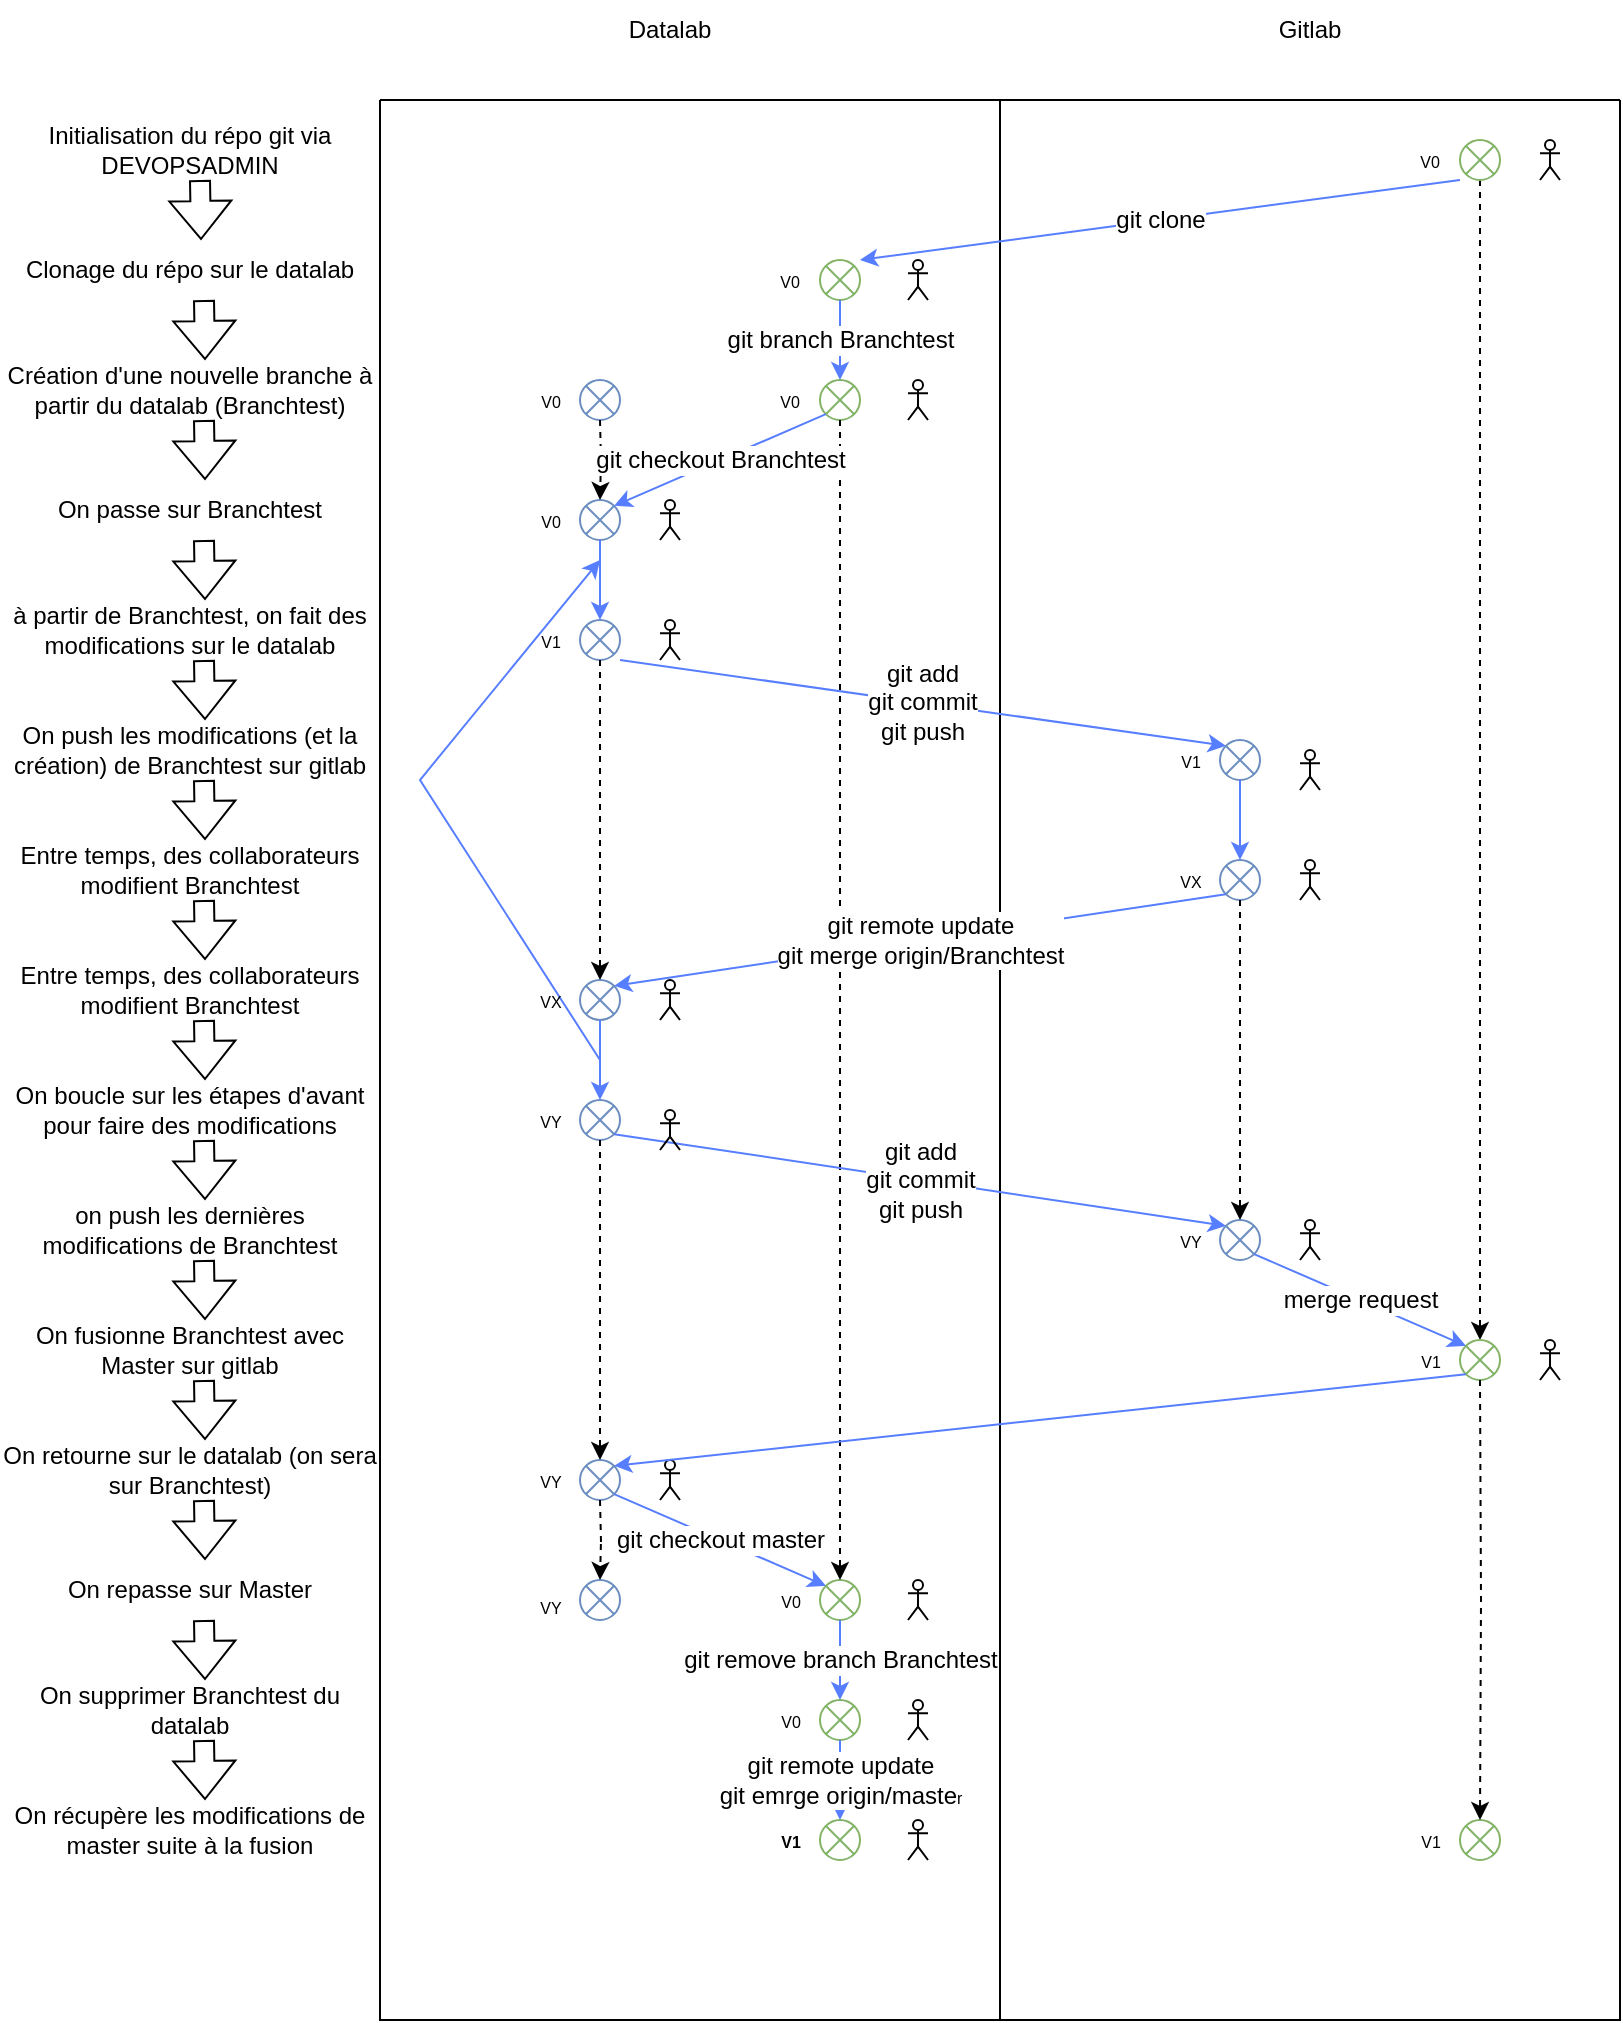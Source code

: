 <mxfile version="20.3.6" type="github">
  <diagram id="nAuwUsPzhKM0GsfRYQqk" name="Page-1">
    <mxGraphModel dx="1422" dy="762" grid="1" gridSize="10" guides="1" tooltips="1" connect="1" arrows="1" fold="1" page="1" pageScale="1" pageWidth="827" pageHeight="1169" math="0" shadow="0">
      <root>
        <mxCell id="0" />
        <mxCell id="1" parent="0" />
        <mxCell id="7mzZi2HHNZOIRyizlRB2-161" style="edgeStyle=orthogonalEdgeStyle;rounded=0;orthogonalLoop=1;jettySize=auto;html=1;exitX=0.5;exitY=1;exitDx=0;exitDy=0;entryX=0.5;entryY=0;entryDx=0;entryDy=0;strokeColor=default;fontSize=12;dashed=1;" parent="1" source="7mzZi2HHNZOIRyizlRB2-1" target="7mzZi2HHNZOIRyizlRB2-22" edge="1">
          <mxGeometry relative="1" as="geometry" />
        </mxCell>
        <mxCell id="7mzZi2HHNZOIRyizlRB2-1" value="" style="shape=sumEllipse;perimeter=ellipsePerimeter;whiteSpace=wrap;html=1;backgroundOutline=1;fillColor=none;strokeColor=#82b366;" parent="1" vertex="1">
          <mxGeometry x="730" y="80" width="20" height="20" as="geometry" />
        </mxCell>
        <mxCell id="7mzZi2HHNZOIRyizlRB2-22" value="" style="shape=sumEllipse;perimeter=ellipsePerimeter;whiteSpace=wrap;html=1;backgroundOutline=1;fillColor=none;strokeColor=#82b366;" parent="1" vertex="1">
          <mxGeometry x="730" y="680" width="20" height="20" as="geometry" />
        </mxCell>
        <mxCell id="7mzZi2HHNZOIRyizlRB2-26" value="" style="shape=sumEllipse;perimeter=ellipsePerimeter;whiteSpace=wrap;html=1;backgroundOutline=1;fillColor=none;strokeColor=#82b366;" parent="1" vertex="1">
          <mxGeometry x="730" y="920" width="20" height="20" as="geometry" />
        </mxCell>
        <mxCell id="7mzZi2HHNZOIRyizlRB2-38" value="" style="shape=sumEllipse;perimeter=ellipsePerimeter;whiteSpace=wrap;html=1;backgroundOutline=1;fillColor=none;strokeColor=#82b366;" parent="1" vertex="1">
          <mxGeometry x="410" y="200" width="20" height="20" as="geometry" />
        </mxCell>
        <mxCell id="7mzZi2HHNZOIRyizlRB2-39" value="" style="shape=sumEllipse;perimeter=ellipsePerimeter;whiteSpace=wrap;html=1;backgroundOutline=1;fillColor=none;strokeColor=#82b366;" parent="1" vertex="1">
          <mxGeometry x="410" y="140" width="20" height="20" as="geometry" />
        </mxCell>
        <mxCell id="7mzZi2HHNZOIRyizlRB2-45" value="" style="shape=sumEllipse;perimeter=ellipsePerimeter;whiteSpace=wrap;html=1;backgroundOutline=1;fillColor=none;strokeColor=#82b366;" parent="1" vertex="1">
          <mxGeometry x="410" y="860" width="20" height="20" as="geometry" />
        </mxCell>
        <mxCell id="7mzZi2HHNZOIRyizlRB2-49" value="" style="shape=sumEllipse;perimeter=ellipsePerimeter;whiteSpace=wrap;html=1;backgroundOutline=1;fillColor=none;strokeColor=#82b366;" parent="1" vertex="1">
          <mxGeometry x="410" y="800" width="20" height="20" as="geometry" />
        </mxCell>
        <mxCell id="7mzZi2HHNZOIRyizlRB2-50" value="" style="shape=sumEllipse;perimeter=ellipsePerimeter;whiteSpace=wrap;html=1;backgroundOutline=1;fillColor=none;strokeColor=#82b366;" parent="1" vertex="1">
          <mxGeometry x="410" y="920" width="20" height="20" as="geometry" />
        </mxCell>
        <mxCell id="7mzZi2HHNZOIRyizlRB2-58" value="" style="shape=sumEllipse;perimeter=ellipsePerimeter;whiteSpace=wrap;html=1;backgroundOutline=1;fillColor=none;strokeColor=#6c8ebf;" parent="1" vertex="1">
          <mxGeometry x="610" y="440" width="20" height="20" as="geometry" />
        </mxCell>
        <mxCell id="7mzZi2HHNZOIRyizlRB2-59" value="" style="shape=sumEllipse;perimeter=ellipsePerimeter;whiteSpace=wrap;html=1;backgroundOutline=1;fillColor=none;strokeColor=#6c8ebf;" parent="1" vertex="1">
          <mxGeometry x="610" y="380" width="20" height="20" as="geometry" />
        </mxCell>
        <mxCell id="7mzZi2HHNZOIRyizlRB2-64" value="" style="shape=sumEllipse;perimeter=ellipsePerimeter;whiteSpace=wrap;html=1;backgroundOutline=1;fillColor=none;strokeColor=#6c8ebf;" parent="1" vertex="1">
          <mxGeometry x="610" y="620" width="20" height="20" as="geometry" />
        </mxCell>
        <mxCell id="7mzZi2HHNZOIRyizlRB2-70" value="" style="shape=sumEllipse;perimeter=ellipsePerimeter;whiteSpace=wrap;html=1;backgroundOutline=1;fillColor=none;strokeColor=#6c8ebf;" parent="1" vertex="1">
          <mxGeometry x="290" y="200" width="20" height="20" as="geometry" />
        </mxCell>
        <mxCell id="7mzZi2HHNZOIRyizlRB2-72" value="" style="shape=sumEllipse;perimeter=ellipsePerimeter;whiteSpace=wrap;html=1;backgroundOutline=1;fillColor=none;strokeColor=#6c8ebf;" parent="1" vertex="1">
          <mxGeometry x="290" y="260" width="20" height="20" as="geometry" />
        </mxCell>
        <mxCell id="7mzZi2HHNZOIRyizlRB2-73" value="" style="shape=sumEllipse;perimeter=ellipsePerimeter;whiteSpace=wrap;html=1;backgroundOutline=1;fillColor=none;strokeColor=#6c8ebf;" parent="1" vertex="1">
          <mxGeometry x="290" y="500" width="20" height="20" as="geometry" />
        </mxCell>
        <mxCell id="7mzZi2HHNZOIRyizlRB2-76" value="" style="shape=sumEllipse;perimeter=ellipsePerimeter;whiteSpace=wrap;html=1;backgroundOutline=1;fillColor=none;strokeColor=#6c8ebf;" parent="1" vertex="1">
          <mxGeometry x="290" y="320" width="20" height="20" as="geometry" />
        </mxCell>
        <mxCell id="7mzZi2HHNZOIRyizlRB2-78" value="" style="shape=sumEllipse;perimeter=ellipsePerimeter;whiteSpace=wrap;html=1;backgroundOutline=1;fillColor=none;strokeColor=#6c8ebf;" parent="1" vertex="1">
          <mxGeometry x="290" y="740" width="20" height="20" as="geometry" />
        </mxCell>
        <mxCell id="7mzZi2HHNZOIRyizlRB2-81" value="" style="shape=sumEllipse;perimeter=ellipsePerimeter;whiteSpace=wrap;html=1;backgroundOutline=1;fillColor=none;strokeColor=#6c8ebf;" parent="1" vertex="1">
          <mxGeometry x="290" y="800" width="20" height="20" as="geometry" />
        </mxCell>
        <mxCell id="7mzZi2HHNZOIRyizlRB2-84" value="" style="shape=sumEllipse;perimeter=ellipsePerimeter;whiteSpace=wrap;html=1;backgroundOutline=1;fillColor=none;strokeColor=#6c8ebf;" parent="1" vertex="1">
          <mxGeometry x="290" y="560" width="20" height="20" as="geometry" />
        </mxCell>
        <mxCell id="7mzZi2HHNZOIRyizlRB2-85" value="" style="swimlane;startSize=0;fillColor=none;" parent="1" vertex="1">
          <mxGeometry x="190" y="60" width="310" height="960" as="geometry" />
        </mxCell>
        <mxCell id="7mzZi2HHNZOIRyizlRB2-89" value="&lt;font style=&quot;font-size: 8px;&quot;&gt;V0&lt;/font&gt;" style="text;html=1;strokeColor=none;fillColor=none;align=center;verticalAlign=middle;whiteSpace=wrap;rounded=0;" parent="7mzZi2HHNZOIRyizlRB2-85" vertex="1">
          <mxGeometry x="200" y="85" width="10" height="10" as="geometry" />
        </mxCell>
        <mxCell id="7mzZi2HHNZOIRyizlRB2-103" value="&lt;font style=&quot;font-size: 8px;&quot;&gt;V0&lt;/font&gt;" style="text;html=1;strokeColor=none;fillColor=none;align=center;verticalAlign=middle;rounded=0;spacing=1;" parent="7mzZi2HHNZOIRyizlRB2-85" vertex="1">
          <mxGeometry x="80" y="145" width="10" height="10" as="geometry" />
        </mxCell>
        <mxCell id="7mzZi2HHNZOIRyizlRB2-114" value="" style="shape=umlActor;verticalLabelPosition=bottom;verticalAlign=top;html=1;outlineConnect=0;fontSize=12;fillColor=none;" parent="7mzZi2HHNZOIRyizlRB2-85" vertex="1">
          <mxGeometry x="264" y="80" width="10" height="20" as="geometry" />
        </mxCell>
        <mxCell id="7mzZi2HHNZOIRyizlRB2-117" value="&lt;font style=&quot;font-size: 8px;&quot;&gt;V0&lt;/font&gt;" style="text;html=1;strokeColor=none;fillColor=none;align=center;verticalAlign=middle;whiteSpace=wrap;rounded=0;" parent="7mzZi2HHNZOIRyizlRB2-85" vertex="1">
          <mxGeometry x="200" y="145" width="10" height="10" as="geometry" />
        </mxCell>
        <mxCell id="7mzZi2HHNZOIRyizlRB2-118" value="" style="shape=umlActor;verticalLabelPosition=bottom;verticalAlign=top;html=1;outlineConnect=0;fontSize=12;fillColor=none;" parent="7mzZi2HHNZOIRyizlRB2-85" vertex="1">
          <mxGeometry x="264" y="140" width="10" height="20" as="geometry" />
        </mxCell>
        <mxCell id="7mzZi2HHNZOIRyizlRB2-120" value="&lt;font style=&quot;font-size: 8px;&quot;&gt;V0&lt;/font&gt;" style="text;html=1;strokeColor=none;fillColor=none;align=center;verticalAlign=middle;rounded=0;spacing=1;" parent="7mzZi2HHNZOIRyizlRB2-85" vertex="1">
          <mxGeometry x="80" y="205" width="10" height="10" as="geometry" />
        </mxCell>
        <mxCell id="7mzZi2HHNZOIRyizlRB2-122" value="" style="shape=umlActor;verticalLabelPosition=bottom;verticalAlign=top;html=1;outlineConnect=0;fontSize=12;fillColor=none;" parent="7mzZi2HHNZOIRyizlRB2-85" vertex="1">
          <mxGeometry x="140" y="200" width="10" height="20" as="geometry" />
        </mxCell>
        <mxCell id="7mzZi2HHNZOIRyizlRB2-123" value="" style="shape=umlActor;verticalLabelPosition=bottom;verticalAlign=top;html=1;outlineConnect=0;fontSize=12;fillColor=none;" parent="7mzZi2HHNZOIRyizlRB2-85" vertex="1">
          <mxGeometry x="140" y="260" width="10" height="20" as="geometry" />
        </mxCell>
        <mxCell id="7mzZi2HHNZOIRyizlRB2-125" value="&lt;font style=&quot;font-size: 8px;&quot;&gt;V1&lt;br&gt;&lt;/font&gt;" style="text;html=1;strokeColor=none;fillColor=none;align=center;verticalAlign=middle;rounded=0;spacing=1;" parent="7mzZi2HHNZOIRyizlRB2-85" vertex="1">
          <mxGeometry x="80" y="265" width="10" height="10" as="geometry" />
        </mxCell>
        <mxCell id="7mzZi2HHNZOIRyizlRB2-131" value="&lt;font style=&quot;font-size: 12px;&quot;&gt;&lt;br&gt;&lt;/font&gt;" style="endArrow=classic;html=1;rounded=0;fontSize=8;fillColor=#dae8fc;strokeColor=#577EFF;startArrow=none;" parent="7mzZi2HHNZOIRyizlRB2-85" edge="1">
          <mxGeometry x="0.083" y="70" relative="1" as="geometry">
            <mxPoint x="110" y="480" as="sourcePoint" />
            <mxPoint x="110" y="230" as="targetPoint" />
            <Array as="points">
              <mxPoint x="20" y="340" />
            </Array>
            <mxPoint as="offset" />
          </mxGeometry>
        </mxCell>
        <mxCell id="7mzZi2HHNZOIRyizlRB2-142" value="" style="shape=umlActor;verticalLabelPosition=bottom;verticalAlign=top;html=1;outlineConnect=0;fontSize=12;fillColor=none;" parent="7mzZi2HHNZOIRyizlRB2-85" vertex="1">
          <mxGeometry x="140" y="440" width="10" height="20" as="geometry" />
        </mxCell>
        <mxCell id="7mzZi2HHNZOIRyizlRB2-147" value="" style="shape=umlActor;verticalLabelPosition=bottom;verticalAlign=top;html=1;outlineConnect=0;fontSize=12;fillColor=none;" parent="7mzZi2HHNZOIRyizlRB2-85" vertex="1">
          <mxGeometry x="140" y="680" width="10" height="20" as="geometry" />
        </mxCell>
        <mxCell id="7mzZi2HHNZOIRyizlRB2-146" value="" style="shape=umlActor;verticalLabelPosition=bottom;verticalAlign=top;html=1;outlineConnect=0;fontSize=12;fillColor=none;" parent="7mzZi2HHNZOIRyizlRB2-85" vertex="1">
          <mxGeometry x="264" y="740" width="10" height="20" as="geometry" />
        </mxCell>
        <mxCell id="7mzZi2HHNZOIRyizlRB2-149" value="" style="shape=umlActor;verticalLabelPosition=bottom;verticalAlign=top;html=1;outlineConnect=0;fontSize=12;fillColor=none;" parent="7mzZi2HHNZOIRyizlRB2-85" vertex="1">
          <mxGeometry x="264" y="800" width="10" height="20" as="geometry" />
        </mxCell>
        <mxCell id="7mzZi2HHNZOIRyizlRB2-148" value="" style="shape=umlActor;verticalLabelPosition=bottom;verticalAlign=top;html=1;outlineConnect=0;fontSize=12;fillColor=none;" parent="7mzZi2HHNZOIRyizlRB2-85" vertex="1">
          <mxGeometry x="264" y="860" width="10" height="20" as="geometry" />
        </mxCell>
        <mxCell id="7mzZi2HHNZOIRyizlRB2-151" value="&lt;font style=&quot;font-size: 8px;&quot;&gt;VX&lt;br&gt;&lt;/font&gt;" style="text;html=1;strokeColor=none;fillColor=none;align=center;verticalAlign=middle;rounded=0;spacing=1;" parent="7mzZi2HHNZOIRyizlRB2-85" vertex="1">
          <mxGeometry x="80" y="445" width="10" height="10" as="geometry" />
        </mxCell>
        <mxCell id="7mzZi2HHNZOIRyizlRB2-153" value="&lt;font style=&quot;font-size: 8px;&quot;&gt;VY&lt;br&gt;&lt;/font&gt;" style="text;html=1;strokeColor=none;fillColor=none;align=center;verticalAlign=middle;rounded=0;spacing=1;" parent="7mzZi2HHNZOIRyizlRB2-85" vertex="1">
          <mxGeometry x="80" y="505" width="10" height="10" as="geometry" />
        </mxCell>
        <mxCell id="7mzZi2HHNZOIRyizlRB2-155" value="&lt;font style=&quot;font-size: 8px;&quot;&gt;VY&lt;br&gt;&lt;/font&gt;" style="text;html=1;strokeColor=none;fillColor=none;align=center;verticalAlign=middle;rounded=0;spacing=1;" parent="7mzZi2HHNZOIRyizlRB2-85" vertex="1">
          <mxGeometry x="80" y="685" width="10" height="10" as="geometry" />
        </mxCell>
        <mxCell id="7mzZi2HHNZOIRyizlRB2-157" value="&lt;font style=&quot;font-size: 8px;&quot;&gt;V0&lt;span style=&quot;color: rgba(0, 0, 0, 0); font-family: monospace; font-size: 0px; text-align: start;&quot;&gt;%3CmxGraphModel%3E%3Croot%3E%3CmxCell%20id%3D%220%22%2F%3E%3CmxCell%20id%3D%221%22%20parent%3D%220%22%2F%3E%3CmxCell%20id%3D%222%22%20value%3D%22%26lt%3Bfont%20style%3D%26quot%3Bfont-size%3A%208px%3B%26quot%3B%26gt%3BVY%26lt%3Bbr%26gt%3B%26lt%3B%2Ffont%26gt%3B%22%20style%3D%22text%3Bhtml%3D1%3BstrokeColor%3Dnone%3BfillColor%3Dnone%3Balign%3Dcenter%3BverticalAlign%3Dmiddle%3Brounded%3D0%3Bspacing%3D1%3B%22%20vertex%3D%221%22%20parent%3D%221%22%3E%3CmxGeometry%20x%3D%22220%22%20y%3D%22745%22%20width%3D%2210%22%20height%3D%2210%22%20as%3D%22geometry%22%2F%3E%3C%2FmxCell%3E%3C%2Froot%3E%3C%2FmxGraphModel%3E&lt;/span&gt;&lt;br&gt;&lt;/font&gt;" style="text;html=1;strokeColor=none;fillColor=none;align=center;verticalAlign=middle;rounded=0;spacing=1;" parent="7mzZi2HHNZOIRyizlRB2-85" vertex="1">
          <mxGeometry x="200" y="745" width="10" height="10" as="geometry" />
        </mxCell>
        <mxCell id="7mzZi2HHNZOIRyizlRB2-158" value="&lt;font style=&quot;font-size: 8px;&quot;&gt;V0&lt;span style=&quot;color: rgba(0, 0, 0, 0); font-family: monospace; font-size: 0px; text-align: start;&quot;&gt;%3CmxGraphModel%3E%3Croot%3E%3CmxCell%20id%3D%220%22%2F%3E%3CmxCell%20id%3D%221%22%20parent%3D%220%22%2F%3E%3CmxCell%20id%3D%222%22%20value%3D%22%26lt%3Bfont%20style%3D%26quot%3Bfont-size%3A%208px%3B%26quot%3B%26gt%3BVY%26lt%3Bbr%26gt%3B%26lt%3B%2Ffont%26gt%3B%22%20style%3D%22text%3Bhtml%3D1%3BstrokeColor%3Dnone%3BfillColor%3Dnone%3Balign%3Dcenter%3BverticalAlign%3Dmiddle%3Brounded%3D0%3Bspacing%3D1%3B%22%20vertex%3D%221%22%20parent%3D%221%22%3E%3CmxGeometry%20x%3D%22220%22%20y%3D%22745%22%20width%3D%2210%22%20height%3D%2210%22%20as%3D%22geometry%22%2F%3E%3C%2FmxCell%3E%3C%2Froot%3E%3C%2FmxGraphModel%3E&lt;/span&gt;&lt;br&gt;&lt;/font&gt;" style="text;html=1;strokeColor=none;fillColor=none;align=center;verticalAlign=middle;rounded=0;spacing=1;" parent="7mzZi2HHNZOIRyizlRB2-85" vertex="1">
          <mxGeometry x="200" y="805" width="10" height="10" as="geometry" />
        </mxCell>
        <mxCell id="7mzZi2HHNZOIRyizlRB2-159" value="&lt;font style=&quot;font-size: 8px;&quot;&gt;V1&lt;br&gt;&lt;/font&gt;" style="text;html=1;strokeColor=none;fillColor=none;align=center;verticalAlign=middle;rounded=0;spacing=1;fontStyle=1" parent="7mzZi2HHNZOIRyizlRB2-85" vertex="1">
          <mxGeometry x="200" y="865" width="10" height="10" as="geometry" />
        </mxCell>
        <mxCell id="7mzZi2HHNZOIRyizlRB2-163" style="edgeStyle=orthogonalEdgeStyle;rounded=0;orthogonalLoop=1;jettySize=auto;html=1;exitX=0.5;exitY=1;exitDx=0;exitDy=0;entryX=0.5;entryY=0;entryDx=0;entryDy=0;strokeColor=default;fontSize=12;dashed=1;" parent="7mzZi2HHNZOIRyizlRB2-85" edge="1">
          <mxGeometry relative="1" as="geometry">
            <mxPoint x="230" y="160" as="sourcePoint" />
            <mxPoint x="230" y="740" as="targetPoint" />
          </mxGeometry>
        </mxCell>
        <mxCell id="7mzZi2HHNZOIRyizlRB2-165" style="edgeStyle=orthogonalEdgeStyle;rounded=0;orthogonalLoop=1;jettySize=auto;html=1;exitX=0.5;exitY=1;exitDx=0;exitDy=0;strokeColor=default;fontSize=12;dashed=1;" parent="7mzZi2HHNZOIRyizlRB2-85" edge="1">
          <mxGeometry relative="1" as="geometry">
            <mxPoint x="110" y="160" as="sourcePoint" />
            <mxPoint x="110" y="200" as="targetPoint" />
          </mxGeometry>
        </mxCell>
        <mxCell id="7mzZi2HHNZOIRyizlRB2-166" style="edgeStyle=orthogonalEdgeStyle;rounded=0;orthogonalLoop=1;jettySize=auto;html=1;exitX=0.5;exitY=1;exitDx=0;exitDy=0;strokeColor=default;fontSize=12;dashed=1;" parent="7mzZi2HHNZOIRyizlRB2-85" edge="1">
          <mxGeometry relative="1" as="geometry">
            <mxPoint x="110" y="280" as="sourcePoint" />
            <mxPoint x="110" y="440" as="targetPoint" />
          </mxGeometry>
        </mxCell>
        <mxCell id="7mzZi2HHNZOIRyizlRB2-167" style="edgeStyle=orthogonalEdgeStyle;rounded=0;orthogonalLoop=1;jettySize=auto;html=1;exitX=0.5;exitY=1;exitDx=0;exitDy=0;strokeColor=default;fontSize=12;dashed=1;" parent="7mzZi2HHNZOIRyizlRB2-85" edge="1">
          <mxGeometry relative="1" as="geometry">
            <mxPoint x="110" y="520" as="sourcePoint" />
            <mxPoint x="110" y="680" as="targetPoint" />
          </mxGeometry>
        </mxCell>
        <mxCell id="7mzZi2HHNZOIRyizlRB2-169" style="edgeStyle=orthogonalEdgeStyle;rounded=0;orthogonalLoop=1;jettySize=auto;html=1;exitX=0.5;exitY=1;exitDx=0;exitDy=0;strokeColor=default;fontSize=12;dashed=1;" parent="7mzZi2HHNZOIRyizlRB2-85" edge="1">
          <mxGeometry relative="1" as="geometry">
            <mxPoint x="110" y="700" as="sourcePoint" />
            <mxPoint x="110" y="740" as="targetPoint" />
          </mxGeometry>
        </mxCell>
        <mxCell id="7mzZi2HHNZOIRyizlRB2-171" value="&lt;font style=&quot;font-size: 8px;&quot;&gt;VY&lt;br&gt;&lt;/font&gt;" style="text;html=1;strokeColor=none;fillColor=none;align=center;verticalAlign=middle;rounded=0;spacing=1;" parent="7mzZi2HHNZOIRyizlRB2-85" vertex="1">
          <mxGeometry x="80" y="745" width="10" height="15" as="geometry" />
        </mxCell>
        <mxCell id="7mzZi2HHNZOIRyizlRB2-86" value="" style="swimlane;startSize=0;fillColor=none;" parent="1" vertex="1">
          <mxGeometry x="500" y="60" width="310" height="960" as="geometry" />
        </mxCell>
        <mxCell id="7mzZi2HHNZOIRyizlRB2-90" value="&lt;font style=&quot;font-size: 8px;&quot;&gt;V0&lt;/font&gt;" style="text;html=1;strokeColor=none;fillColor=none;align=center;verticalAlign=middle;whiteSpace=wrap;rounded=0;" parent="7mzZi2HHNZOIRyizlRB2-86" vertex="1">
          <mxGeometry x="210" y="25" width="10" height="10" as="geometry" />
        </mxCell>
        <mxCell id="7mzZi2HHNZOIRyizlRB2-113" value="" style="shape=umlActor;verticalLabelPosition=bottom;verticalAlign=top;html=1;outlineConnect=0;fontSize=12;fillColor=none;" parent="7mzZi2HHNZOIRyizlRB2-86" vertex="1">
          <mxGeometry x="270" y="20" width="10" height="20" as="geometry" />
        </mxCell>
        <mxCell id="7mzZi2HHNZOIRyizlRB2-126" value="&lt;font style=&quot;font-size: 8px;&quot;&gt;V1&lt;br&gt;&lt;/font&gt;" style="text;html=1;strokeColor=none;fillColor=none;align=center;verticalAlign=middle;rounded=0;spacing=1;" parent="7mzZi2HHNZOIRyizlRB2-86" vertex="1">
          <mxGeometry x="90" y="325" width="10" height="10" as="geometry" />
        </mxCell>
        <mxCell id="7mzZi2HHNZOIRyizlRB2-140" value="" style="shape=umlActor;verticalLabelPosition=bottom;verticalAlign=top;html=1;outlineConnect=0;fontSize=12;fillColor=none;" parent="7mzZi2HHNZOIRyizlRB2-86" vertex="1">
          <mxGeometry x="150" y="325" width="10" height="20" as="geometry" />
        </mxCell>
        <mxCell id="7mzZi2HHNZOIRyizlRB2-139" value="" style="shape=umlActor;verticalLabelPosition=bottom;verticalAlign=top;html=1;outlineConnect=0;fontSize=12;fillColor=none;" parent="7mzZi2HHNZOIRyizlRB2-86" vertex="1">
          <mxGeometry x="150" y="380" width="10" height="20" as="geometry" />
        </mxCell>
        <mxCell id="7mzZi2HHNZOIRyizlRB2-145" value="" style="shape=umlActor;verticalLabelPosition=bottom;verticalAlign=top;html=1;outlineConnect=0;fontSize=12;fillColor=none;" parent="7mzZi2HHNZOIRyizlRB2-86" vertex="1">
          <mxGeometry x="150" y="560" width="10" height="20" as="geometry" />
        </mxCell>
        <mxCell id="7mzZi2HHNZOIRyizlRB2-144" value="" style="shape=umlActor;verticalLabelPosition=bottom;verticalAlign=top;html=1;outlineConnect=0;fontSize=12;fillColor=none;" parent="7mzZi2HHNZOIRyizlRB2-86" vertex="1">
          <mxGeometry x="270" y="620" width="10" height="20" as="geometry" />
        </mxCell>
        <mxCell id="7mzZi2HHNZOIRyizlRB2-150" value="&lt;font style=&quot;font-size: 8px;&quot;&gt;VX&lt;br&gt;&lt;/font&gt;" style="text;html=1;strokeColor=none;fillColor=none;align=center;verticalAlign=middle;rounded=0;spacing=1;" parent="7mzZi2HHNZOIRyizlRB2-86" vertex="1">
          <mxGeometry x="90" y="385" width="10" height="10" as="geometry" />
        </mxCell>
        <mxCell id="7mzZi2HHNZOIRyizlRB2-154" value="&lt;font style=&quot;font-size: 8px;&quot;&gt;VY&lt;br&gt;&lt;/font&gt;" style="text;html=1;strokeColor=none;fillColor=none;align=center;verticalAlign=middle;rounded=0;spacing=1;" parent="7mzZi2HHNZOIRyizlRB2-86" vertex="1">
          <mxGeometry x="90" y="565" width="10" height="10" as="geometry" />
        </mxCell>
        <mxCell id="7mzZi2HHNZOIRyizlRB2-156" value="&lt;font style=&quot;font-size: 8px;&quot;&gt;V1&lt;br&gt;&lt;/font&gt;" style="text;html=1;strokeColor=none;fillColor=none;align=center;verticalAlign=middle;rounded=0;spacing=1;" parent="7mzZi2HHNZOIRyizlRB2-86" vertex="1">
          <mxGeometry x="210" y="625" width="10" height="10" as="geometry" />
        </mxCell>
        <mxCell id="7mzZi2HHNZOIRyizlRB2-162" style="edgeStyle=orthogonalEdgeStyle;rounded=0;orthogonalLoop=1;jettySize=auto;html=1;exitX=0.5;exitY=1;exitDx=0;exitDy=0;entryX=0.5;entryY=0;entryDx=0;entryDy=0;strokeColor=default;fontSize=12;dashed=1;" parent="7mzZi2HHNZOIRyizlRB2-86" target="7mzZi2HHNZOIRyizlRB2-26" edge="1">
          <mxGeometry relative="1" as="geometry">
            <mxPoint x="240" y="640" as="sourcePoint" />
            <mxPoint x="240" y="1220" as="targetPoint" />
          </mxGeometry>
        </mxCell>
        <mxCell id="7mzZi2HHNZOIRyizlRB2-164" style="edgeStyle=orthogonalEdgeStyle;rounded=0;orthogonalLoop=1;jettySize=auto;html=1;exitX=0.5;exitY=1;exitDx=0;exitDy=0;strokeColor=default;fontSize=12;dashed=1;" parent="7mzZi2HHNZOIRyizlRB2-86" edge="1">
          <mxGeometry relative="1" as="geometry">
            <mxPoint x="120" y="400" as="sourcePoint" />
            <mxPoint x="120" y="560" as="targetPoint" />
          </mxGeometry>
        </mxCell>
        <mxCell id="7mzZi2HHNZOIRyizlRB2-170" value="&lt;font style=&quot;font-size: 8px;&quot;&gt;V1&lt;br&gt;&lt;/font&gt;" style="text;html=1;strokeColor=none;fillColor=none;align=center;verticalAlign=middle;rounded=0;spacing=1;" parent="7mzZi2HHNZOIRyizlRB2-86" vertex="1">
          <mxGeometry x="210" y="865" width="10" height="10" as="geometry" />
        </mxCell>
        <mxCell id="7mzZi2HHNZOIRyizlRB2-87" value="Datalab" style="text;html=1;strokeColor=none;fillColor=none;align=center;verticalAlign=middle;whiteSpace=wrap;rounded=0;" parent="1" vertex="1">
          <mxGeometry x="245" y="10" width="180" height="30" as="geometry" />
        </mxCell>
        <mxCell id="7mzZi2HHNZOIRyizlRB2-88" value="Gitlab" style="text;html=1;strokeColor=none;fillColor=none;align=center;verticalAlign=middle;whiteSpace=wrap;rounded=0;" parent="1" vertex="1">
          <mxGeometry x="595" y="10" width="120" height="30" as="geometry" />
        </mxCell>
        <mxCell id="7mzZi2HHNZOIRyizlRB2-110" value="&lt;font style=&quot;font-size: 12px;&quot;&gt;git clone&lt;/font&gt;" style="endArrow=classic;html=1;rounded=0;fontSize=8;fillColor=#dae8fc;strokeColor=#577EFF;" parent="1" edge="1">
          <mxGeometry relative="1" as="geometry">
            <mxPoint x="730" y="100" as="sourcePoint" />
            <mxPoint x="430" y="140" as="targetPoint" />
            <Array as="points">
              <mxPoint x="580" y="120" />
            </Array>
          </mxGeometry>
        </mxCell>
        <mxCell id="7mzZi2HHNZOIRyizlRB2-116" value="&lt;font style=&quot;font-size: 12px;&quot;&gt;git branch Branchtest&lt;/font&gt;" style="endArrow=classic;html=1;rounded=0;fontSize=8;exitX=0.5;exitY=1;exitDx=0;exitDy=0;entryX=0.5;entryY=0;entryDx=0;entryDy=0;fillColor=#dae8fc;strokeColor=#577EFF;" parent="1" source="7mzZi2HHNZOIRyizlRB2-39" target="7mzZi2HHNZOIRyizlRB2-38" edge="1">
          <mxGeometry relative="1" as="geometry">
            <mxPoint x="740" y="100" as="sourcePoint" />
            <mxPoint x="440" y="160" as="targetPoint" />
            <Array as="points" />
          </mxGeometry>
        </mxCell>
        <mxCell id="7mzZi2HHNZOIRyizlRB2-119" value="&lt;font style=&quot;font-size: 12px;&quot;&gt;git checkout Branchtest&lt;/font&gt;" style="endArrow=classic;html=1;rounded=0;fontSize=8;exitX=0;exitY=1;exitDx=0;exitDy=0;entryX=1;entryY=0;entryDx=0;entryDy=0;fillColor=#dae8fc;strokeColor=#577EFF;" parent="1" source="7mzZi2HHNZOIRyizlRB2-38" target="7mzZi2HHNZOIRyizlRB2-72" edge="1">
          <mxGeometry relative="1" as="geometry">
            <mxPoint x="740" y="100" as="sourcePoint" />
            <mxPoint x="440" y="160" as="targetPoint" />
            <Array as="points" />
          </mxGeometry>
        </mxCell>
        <mxCell id="7mzZi2HHNZOIRyizlRB2-121" value="" style="endArrow=classic;html=1;rounded=0;fontSize=8;fillColor=#dae8fc;strokeColor=#577EFF;exitX=0.5;exitY=1;exitDx=0;exitDy=0;entryX=0.5;entryY=0;entryDx=0;entryDy=0;" parent="1" source="7mzZi2HHNZOIRyizlRB2-72" target="7mzZi2HHNZOIRyizlRB2-76" edge="1">
          <mxGeometry relative="1" as="geometry">
            <mxPoint x="740" y="110" as="sourcePoint" />
            <mxPoint x="440" y="150" as="targetPoint" />
            <Array as="points" />
          </mxGeometry>
        </mxCell>
        <mxCell id="7mzZi2HHNZOIRyizlRB2-124" value="&lt;font style=&quot;font-size: 12px;&quot;&gt;git add&lt;br&gt;git commit&lt;br&gt;git push&lt;br&gt;&lt;/font&gt;" style="endArrow=classic;html=1;rounded=0;fontSize=8;fillColor=#dae8fc;strokeColor=#577EFF;entryX=0;entryY=0;entryDx=0;entryDy=0;" parent="1" target="7mzZi2HHNZOIRyizlRB2-59" edge="1">
          <mxGeometry relative="1" as="geometry">
            <mxPoint x="310" y="340" as="sourcePoint" />
            <mxPoint x="440" y="150" as="targetPoint" />
            <Array as="points" />
          </mxGeometry>
        </mxCell>
        <mxCell id="7mzZi2HHNZOIRyizlRB2-127" value="" style="endArrow=classic;html=1;rounded=0;fontSize=8;fillColor=#dae8fc;strokeColor=#577EFF;exitX=0.5;exitY=1;exitDx=0;exitDy=0;entryX=0.5;entryY=0;entryDx=0;entryDy=0;" parent="1" source="7mzZi2HHNZOIRyizlRB2-59" target="7mzZi2HHNZOIRyizlRB2-58" edge="1">
          <mxGeometry relative="1" as="geometry">
            <mxPoint x="740" y="110" as="sourcePoint" />
            <mxPoint x="440" y="150" as="targetPoint" />
            <Array as="points" />
          </mxGeometry>
        </mxCell>
        <mxCell id="7mzZi2HHNZOIRyizlRB2-128" value="&lt;font style=&quot;font-size: 12px;&quot;&gt;git remote update&lt;br&gt;git merge origin/Branchtest&lt;br&gt;&lt;/font&gt;" style="endArrow=classic;html=1;rounded=0;fontSize=8;fillColor=#dae8fc;strokeColor=#577EFF;exitX=0;exitY=1;exitDx=0;exitDy=0;entryX=1;entryY=0;entryDx=0;entryDy=0;" parent="1" source="7mzZi2HHNZOIRyizlRB2-58" target="7mzZi2HHNZOIRyizlRB2-73" edge="1">
          <mxGeometry relative="1" as="geometry">
            <mxPoint x="740" y="110" as="sourcePoint" />
            <mxPoint x="440" y="150" as="targetPoint" />
            <Array as="points" />
          </mxGeometry>
        </mxCell>
        <mxCell id="7mzZi2HHNZOIRyizlRB2-130" value="&lt;font style=&quot;font-size: 12px;&quot;&gt;&lt;br&gt;&lt;/font&gt;" style="endArrow=classic;html=1;rounded=0;fontSize=8;fillColor=#dae8fc;strokeColor=#577EFF;exitX=0.5;exitY=1;exitDx=0;exitDy=0;" parent="1" source="7mzZi2HHNZOIRyizlRB2-73" edge="1">
          <mxGeometry x="0.277" y="10" relative="1" as="geometry">
            <mxPoint x="320" y="350" as="sourcePoint" />
            <mxPoint x="300" y="560" as="targetPoint" />
            <Array as="points" />
            <mxPoint as="offset" />
          </mxGeometry>
        </mxCell>
        <mxCell id="7mzZi2HHNZOIRyizlRB2-133" value="&lt;font style=&quot;font-size: 12px;&quot;&gt;git add&lt;br&gt;git commit&lt;br&gt;git push&lt;/font&gt;" style="endArrow=classic;html=1;rounded=0;fontSize=8;fillColor=#dae8fc;strokeColor=#577EFF;exitX=1;exitY=1;exitDx=0;exitDy=0;entryX=0;entryY=0;entryDx=0;entryDy=0;startArrow=none;" parent="1" source="7mzZi2HHNZOIRyizlRB2-84" target="7mzZi2HHNZOIRyizlRB2-64" edge="1">
          <mxGeometry relative="1" as="geometry">
            <mxPoint x="622.929" y="467.071" as="sourcePoint" />
            <mxPoint x="317.071" y="512.929" as="targetPoint" />
            <Array as="points" />
          </mxGeometry>
        </mxCell>
        <mxCell id="7mzZi2HHNZOIRyizlRB2-134" value="&lt;span style=&quot;font-size: 12px;&quot;&gt;merge request&lt;/span&gt;" style="endArrow=classic;html=1;rounded=0;fontSize=8;fillColor=#dae8fc;strokeColor=#577EFF;exitX=1;exitY=1;exitDx=0;exitDy=0;entryX=0;entryY=0;entryDx=0;entryDy=0;" parent="1" source="7mzZi2HHNZOIRyizlRB2-64" target="7mzZi2HHNZOIRyizlRB2-22" edge="1">
          <mxGeometry relative="1" as="geometry">
            <mxPoint x="317.071" y="587.071" as="sourcePoint" />
            <mxPoint x="622.929" y="632.929" as="targetPoint" />
            <Array as="points" />
          </mxGeometry>
        </mxCell>
        <mxCell id="7mzZi2HHNZOIRyizlRB2-135" value="" style="endArrow=classic;html=1;rounded=0;fontSize=8;fillColor=#dae8fc;strokeColor=#577EFF;exitX=0;exitY=1;exitDx=0;exitDy=0;entryX=1;entryY=0;entryDx=0;entryDy=0;" parent="1" source="7mzZi2HHNZOIRyizlRB2-22" target="7mzZi2HHNZOIRyizlRB2-78" edge="1">
          <mxGeometry relative="1" as="geometry">
            <mxPoint x="317.071" y="587.071" as="sourcePoint" />
            <mxPoint x="622.929" y="632.929" as="targetPoint" />
            <Array as="points" />
          </mxGeometry>
        </mxCell>
        <mxCell id="7mzZi2HHNZOIRyizlRB2-136" value="&lt;font style=&quot;font-size: 12px;&quot;&gt;git checkout master&lt;/font&gt;" style="endArrow=classic;html=1;rounded=0;fontSize=8;fillColor=#dae8fc;strokeColor=#577EFF;exitX=1;exitY=1;exitDx=0;exitDy=0;entryX=0;entryY=0;entryDx=0;entryDy=0;" parent="1" source="7mzZi2HHNZOIRyizlRB2-78" target="7mzZi2HHNZOIRyizlRB2-49" edge="1">
          <mxGeometry relative="1" as="geometry">
            <mxPoint x="742.929" y="707.071" as="sourcePoint" />
            <mxPoint x="317.071" y="752.929" as="targetPoint" />
            <Array as="points" />
          </mxGeometry>
        </mxCell>
        <mxCell id="7mzZi2HHNZOIRyizlRB2-137" value="&lt;font style=&quot;font-size: 12px;&quot;&gt;git remove branch Branchtest&lt;/font&gt;" style="endArrow=classic;html=1;rounded=0;fontSize=8;fillColor=#dae8fc;strokeColor=#577EFF;exitX=0.5;exitY=1;exitDx=0;exitDy=0;entryX=0.5;entryY=0;entryDx=0;entryDy=0;" parent="1" source="7mzZi2HHNZOIRyizlRB2-49" target="7mzZi2HHNZOIRyizlRB2-45" edge="1">
          <mxGeometry relative="1" as="geometry">
            <mxPoint x="317.071" y="767.071" as="sourcePoint" />
            <mxPoint x="422.929" y="812.929" as="targetPoint" />
            <Array as="points" />
          </mxGeometry>
        </mxCell>
        <mxCell id="7mzZi2HHNZOIRyizlRB2-138" value="&lt;font style=&quot;font-size: 12px;&quot;&gt;git remote update&lt;br&gt;git emrge origin/maste&lt;/font&gt;r" style="endArrow=classic;html=1;rounded=0;fontSize=8;fillColor=#dae8fc;strokeColor=#577EFF;exitX=0.5;exitY=1;exitDx=0;exitDy=0;entryX=0.5;entryY=0;entryDx=0;entryDy=0;" parent="1" source="7mzZi2HHNZOIRyizlRB2-45" target="7mzZi2HHNZOIRyizlRB2-50" edge="1">
          <mxGeometry relative="1" as="geometry">
            <mxPoint x="742.929" y="707.071" as="sourcePoint" />
            <mxPoint x="317.071" y="752.929" as="targetPoint" />
            <Array as="points" />
          </mxGeometry>
        </mxCell>
        <mxCell id="7mzZi2HHNZOIRyizlRB2-141" value="" style="shape=umlActor;verticalLabelPosition=bottom;verticalAlign=top;html=1;outlineConnect=0;fontSize=12;fillColor=none;" parent="1" vertex="1">
          <mxGeometry x="330" y="565" width="10" height="20" as="geometry" />
        </mxCell>
        <mxCell id="s8z6JxjOnlefaeHxLct3-1" value="Initialisation du répo git via DEVOPSADMIN" style="text;html=1;strokeColor=none;fillColor=none;align=center;verticalAlign=middle;whiteSpace=wrap;rounded=0;" vertex="1" parent="1">
          <mxGeometry y="70" width="190" height="30" as="geometry" />
        </mxCell>
        <mxCell id="s8z6JxjOnlefaeHxLct3-3" value="Clonage du répo sur le datalab" style="text;html=1;strokeColor=none;fillColor=none;align=center;verticalAlign=middle;whiteSpace=wrap;rounded=0;" vertex="1" parent="1">
          <mxGeometry y="130" width="190" height="30" as="geometry" />
        </mxCell>
        <mxCell id="s8z6JxjOnlefaeHxLct3-4" value="" style="shape=flexArrow;endArrow=classic;html=1;rounded=0;exitX=0.5;exitY=1;exitDx=0;exitDy=0;" edge="1" parent="1">
          <mxGeometry width="50" height="50" relative="1" as="geometry">
            <mxPoint x="102" y="160" as="sourcePoint" />
            <mxPoint x="102.5" y="190" as="targetPoint" />
          </mxGeometry>
        </mxCell>
        <mxCell id="s8z6JxjOnlefaeHxLct3-5" value="" style="shape=flexArrow;endArrow=classic;html=1;rounded=0;exitX=0.5;exitY=1;exitDx=0;exitDy=0;" edge="1" parent="1">
          <mxGeometry width="50" height="50" relative="1" as="geometry">
            <mxPoint x="102" y="220" as="sourcePoint" />
            <mxPoint x="102.5" y="250" as="targetPoint" />
          </mxGeometry>
        </mxCell>
        <mxCell id="s8z6JxjOnlefaeHxLct3-6" value="" style="shape=flexArrow;endArrow=classic;html=1;rounded=0;exitX=0.5;exitY=1;exitDx=0;exitDy=0;" edge="1" parent="1">
          <mxGeometry width="50" height="50" relative="1" as="geometry">
            <mxPoint x="102" y="280" as="sourcePoint" />
            <mxPoint x="102.5" y="310" as="targetPoint" />
          </mxGeometry>
        </mxCell>
        <mxCell id="s8z6JxjOnlefaeHxLct3-7" value="" style="shape=flexArrow;endArrow=classic;html=1;rounded=0;exitX=0.5;exitY=1;exitDx=0;exitDy=0;" edge="1" parent="1">
          <mxGeometry width="50" height="50" relative="1" as="geometry">
            <mxPoint x="102" y="340" as="sourcePoint" />
            <mxPoint x="102.5" y="370" as="targetPoint" />
          </mxGeometry>
        </mxCell>
        <mxCell id="s8z6JxjOnlefaeHxLct3-8" value="" style="shape=flexArrow;endArrow=classic;html=1;rounded=0;exitX=0.5;exitY=1;exitDx=0;exitDy=0;" edge="1" parent="1">
          <mxGeometry width="50" height="50" relative="1" as="geometry">
            <mxPoint x="102" y="400" as="sourcePoint" />
            <mxPoint x="102.5" y="430" as="targetPoint" />
          </mxGeometry>
        </mxCell>
        <mxCell id="s8z6JxjOnlefaeHxLct3-9" value="" style="shape=flexArrow;endArrow=classic;html=1;rounded=0;exitX=0.5;exitY=1;exitDx=0;exitDy=0;" edge="1" parent="1">
          <mxGeometry width="50" height="50" relative="1" as="geometry">
            <mxPoint x="102" y="460" as="sourcePoint" />
            <mxPoint x="102.5" y="490" as="targetPoint" />
          </mxGeometry>
        </mxCell>
        <mxCell id="s8z6JxjOnlefaeHxLct3-10" value="" style="shape=flexArrow;endArrow=classic;html=1;rounded=0;exitX=0.5;exitY=1;exitDx=0;exitDy=0;" edge="1" parent="1">
          <mxGeometry width="50" height="50" relative="1" as="geometry">
            <mxPoint x="102" y="520" as="sourcePoint" />
            <mxPoint x="102.5" y="550" as="targetPoint" />
          </mxGeometry>
        </mxCell>
        <mxCell id="s8z6JxjOnlefaeHxLct3-11" value="" style="shape=flexArrow;endArrow=classic;html=1;rounded=0;exitX=0.5;exitY=1;exitDx=0;exitDy=0;" edge="1" parent="1">
          <mxGeometry width="50" height="50" relative="1" as="geometry">
            <mxPoint x="102" y="580" as="sourcePoint" />
            <mxPoint x="102.5" y="610" as="targetPoint" />
          </mxGeometry>
        </mxCell>
        <mxCell id="s8z6JxjOnlefaeHxLct3-12" value="" style="shape=flexArrow;endArrow=classic;html=1;rounded=0;exitX=0.5;exitY=1;exitDx=0;exitDy=0;" edge="1" parent="1">
          <mxGeometry width="50" height="50" relative="1" as="geometry">
            <mxPoint x="102" y="640" as="sourcePoint" />
            <mxPoint x="102.5" y="670" as="targetPoint" />
          </mxGeometry>
        </mxCell>
        <mxCell id="s8z6JxjOnlefaeHxLct3-13" value="" style="shape=flexArrow;endArrow=classic;html=1;rounded=0;exitX=0.5;exitY=1;exitDx=0;exitDy=0;" edge="1" parent="1">
          <mxGeometry width="50" height="50" relative="1" as="geometry">
            <mxPoint x="102" y="700" as="sourcePoint" />
            <mxPoint x="102.5" y="730" as="targetPoint" />
          </mxGeometry>
        </mxCell>
        <mxCell id="s8z6JxjOnlefaeHxLct3-14" value="" style="shape=flexArrow;endArrow=classic;html=1;rounded=0;exitX=0.5;exitY=1;exitDx=0;exitDy=0;" edge="1" parent="1">
          <mxGeometry width="50" height="50" relative="1" as="geometry">
            <mxPoint x="102" y="760" as="sourcePoint" />
            <mxPoint x="102.5" y="790" as="targetPoint" />
          </mxGeometry>
        </mxCell>
        <mxCell id="s8z6JxjOnlefaeHxLct3-15" value="" style="shape=flexArrow;endArrow=classic;html=1;rounded=0;exitX=0.5;exitY=1;exitDx=0;exitDy=0;" edge="1" parent="1">
          <mxGeometry width="50" height="50" relative="1" as="geometry">
            <mxPoint x="102" y="820" as="sourcePoint" />
            <mxPoint x="102.5" y="850" as="targetPoint" />
          </mxGeometry>
        </mxCell>
        <mxCell id="s8z6JxjOnlefaeHxLct3-16" value="" style="shape=flexArrow;endArrow=classic;html=1;rounded=0;exitX=0.5;exitY=1;exitDx=0;exitDy=0;" edge="1" parent="1">
          <mxGeometry width="50" height="50" relative="1" as="geometry">
            <mxPoint x="102" y="880" as="sourcePoint" />
            <mxPoint x="102.5" y="910" as="targetPoint" />
          </mxGeometry>
        </mxCell>
        <mxCell id="s8z6JxjOnlefaeHxLct3-17" value="Création d&#39;une nouvelle branche à partir du datalab (Branchtest)" style="text;html=1;strokeColor=none;fillColor=none;align=center;verticalAlign=middle;whiteSpace=wrap;rounded=0;" vertex="1" parent="1">
          <mxGeometry y="190" width="190" height="30" as="geometry" />
        </mxCell>
        <mxCell id="s8z6JxjOnlefaeHxLct3-19" value="" style="shape=flexArrow;endArrow=classic;html=1;rounded=0;exitX=0.5;exitY=1;exitDx=0;exitDy=0;" edge="1" parent="1">
          <mxGeometry width="50" height="50" relative="1" as="geometry">
            <mxPoint x="100" y="100" as="sourcePoint" />
            <mxPoint x="100.5" y="130" as="targetPoint" />
          </mxGeometry>
        </mxCell>
        <mxCell id="s8z6JxjOnlefaeHxLct3-20" value="On passe sur Branchtest" style="text;html=1;strokeColor=none;fillColor=none;align=center;verticalAlign=middle;whiteSpace=wrap;rounded=0;" vertex="1" parent="1">
          <mxGeometry y="250" width="190" height="30" as="geometry" />
        </mxCell>
        <mxCell id="s8z6JxjOnlefaeHxLct3-21" value="à partir de Branchtest, on fait des modifications sur le datalab" style="text;html=1;strokeColor=none;fillColor=none;align=center;verticalAlign=middle;whiteSpace=wrap;rounded=0;" vertex="1" parent="1">
          <mxGeometry y="310" width="190" height="30" as="geometry" />
        </mxCell>
        <mxCell id="s8z6JxjOnlefaeHxLct3-22" value="On push les modifications (et la création) de Branchtest sur gitlab" style="text;html=1;strokeColor=none;fillColor=none;align=center;verticalAlign=middle;whiteSpace=wrap;rounded=0;" vertex="1" parent="1">
          <mxGeometry y="370" width="190" height="30" as="geometry" />
        </mxCell>
        <mxCell id="s8z6JxjOnlefaeHxLct3-23" value="Entre temps, des collaborateurs modifient Branchtest" style="text;html=1;strokeColor=none;fillColor=none;align=center;verticalAlign=middle;whiteSpace=wrap;rounded=0;" vertex="1" parent="1">
          <mxGeometry y="430" width="190" height="30" as="geometry" />
        </mxCell>
        <mxCell id="s8z6JxjOnlefaeHxLct3-24" value="Entre temps, des collaborateurs modifient Branchtest" style="text;html=1;strokeColor=none;fillColor=none;align=center;verticalAlign=middle;whiteSpace=wrap;rounded=0;" vertex="1" parent="1">
          <mxGeometry y="490" width="190" height="30" as="geometry" />
        </mxCell>
        <mxCell id="s8z6JxjOnlefaeHxLct3-25" value="On boucle sur les étapes d&#39;avant pour faire des modifications" style="text;html=1;strokeColor=none;fillColor=none;align=center;verticalAlign=middle;whiteSpace=wrap;rounded=0;" vertex="1" parent="1">
          <mxGeometry y="550" width="190" height="30" as="geometry" />
        </mxCell>
        <mxCell id="s8z6JxjOnlefaeHxLct3-26" value="on push les dernières modifications de Branchtest" style="text;html=1;strokeColor=none;fillColor=none;align=center;verticalAlign=middle;whiteSpace=wrap;rounded=0;" vertex="1" parent="1">
          <mxGeometry y="610" width="190" height="30" as="geometry" />
        </mxCell>
        <mxCell id="s8z6JxjOnlefaeHxLct3-27" value="On fusionne Branchtest avec Master sur gitlab" style="text;html=1;strokeColor=none;fillColor=none;align=center;verticalAlign=middle;whiteSpace=wrap;rounded=0;" vertex="1" parent="1">
          <mxGeometry y="670" width="190" height="30" as="geometry" />
        </mxCell>
        <mxCell id="s8z6JxjOnlefaeHxLct3-28" value="On retourne sur le datalab (on sera sur Branchtest)" style="text;html=1;strokeColor=none;fillColor=none;align=center;verticalAlign=middle;whiteSpace=wrap;rounded=0;" vertex="1" parent="1">
          <mxGeometry y="730" width="190" height="30" as="geometry" />
        </mxCell>
        <mxCell id="s8z6JxjOnlefaeHxLct3-29" value="On repasse sur Master" style="text;html=1;strokeColor=none;fillColor=none;align=center;verticalAlign=middle;whiteSpace=wrap;rounded=0;" vertex="1" parent="1">
          <mxGeometry y="790" width="190" height="30" as="geometry" />
        </mxCell>
        <mxCell id="s8z6JxjOnlefaeHxLct3-30" value="On supprimer Branchtest du datalab" style="text;html=1;strokeColor=none;fillColor=none;align=center;verticalAlign=middle;whiteSpace=wrap;rounded=0;" vertex="1" parent="1">
          <mxGeometry y="850" width="190" height="30" as="geometry" />
        </mxCell>
        <mxCell id="s8z6JxjOnlefaeHxLct3-31" value="On récupère les modifications de master suite à la fusion" style="text;html=1;strokeColor=none;fillColor=none;align=center;verticalAlign=middle;whiteSpace=wrap;rounded=0;" vertex="1" parent="1">
          <mxGeometry y="910" width="190" height="30" as="geometry" />
        </mxCell>
      </root>
    </mxGraphModel>
  </diagram>
</mxfile>
